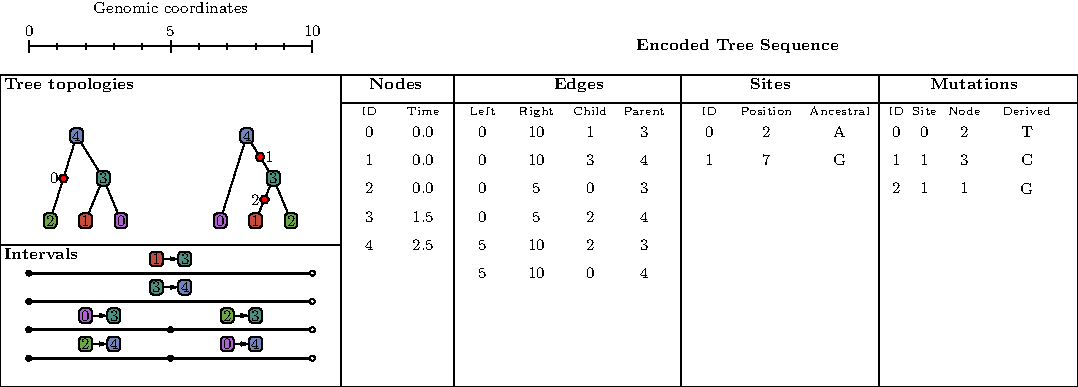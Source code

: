 /* Hello. You've ended up in here unexpectedly, and it's not very nice.
 * This code is awful, and I apologise. It's a mixture of automatically
 * generated code that illustrated something slightly different, and some hand
 * crafted asymptote. It doesn't make a lot of sense, and has been hacked in
 * all sorts of ways. 
 */
  
size(0,0);
defaultpen(fontsize(8pt));
unitsize(1cm);

/* TODO. These node assigments here have all been jumbled up and need to be fixed up. */
pen node_0 = rgb("875373");
pen node_1 = rgb("6AA944");
pen node_2 = rgb("C54C3C");
pen node_3 = rgb("B061D0");
pen node_4 = rgb("4A907F");
pen node_5 = rgb("6F84BD");

path mutation_marker = scale(0.03) * polygon(6);
pen mutation_fill = red;
real total_width = 19;
real top_line = 5.5;
draw((0,0)--(0,top_line)--(total_width,top_line)--(total_width,0)--cycle);
draw((6,0)--(6,top_line));
draw((8,0)--(8,top_line));
draw((0,2.5)--(6,2.5));

label('\\textbf{Tree topologies}', (0, top_line), SE);
label('\\textbf{Nodes}', (7.5, top_line), SW);
label('\\textbf{Edges}', (10.7, top_line), SW);
label('\\textbf{Sites}', (14, top_line), SW);
label('\\textbf{Mutations}', (18, top_line), SW);
label('\\textbf{Intervals}', (0, 2.5), SE);

draw((0.5, 6)--(top_line, 6));
draw((6, 5.0)--(total_width, 5.0));
draw((12, 0)--(12, top_line));
draw((15.5, 0)--(15.5, top_line));

label('Genomic coordinates', (3.0, 6.5), N);
label('\\textbf{Encoded Tree Sequence}', (13, 6));
draw((0.5, 5.9)--(0.5, 6.1));
/* Draw the coordinate scale */
label('$0$', (0.5, 6.1), N);
draw((1.0, 5.95)--(1.0, 6.05));
draw((1.5, 5.95)--(1.5, 6.05));
draw((2.0, 5.95)--(2.0, 6.05));
draw((2.5, 5.95)--(2.5, 6.05));
draw((3.0, 5.9)--(3.0, 6.1));
label('$5$', (3.0, 6.1), N);
draw((3.5, 5.95)--(3.5, 6.05));
draw((4.0, 5.95)--(4.0, 6.05));
draw((4.5, 5.95)--(4.5, 6.05));
draw((5.0, 5.95)--(5.0, 6.05));
draw((top_line, 5.9)--(top_line, 6.1));
label('$10$', (top_line, 6.1), N);

picture state7;
unitsize(state7, 1cm);
size(state7, 6, 5);

real y = -5.5;
draw(state7, (0.5,y)--(5.5,y), black + 1);
dot(state7, (0.5,y));
dot(state7, (5.5,y), filltype=FillDraw(white));
y = y + 0.25;
draw(state7, '$1$', (2.75, y), e=roundbox, FillDraw(node_2));
draw(state7, (2.9, y)--(3.1, y), EndArrow(size=1mm));
draw(state7, '$3$', (3.25, y), e=roundbox, FillDraw(node_4));

y = -6.0;
draw(state7, (0.5,y)--(5.5,y), black + 1);
dot(state7, (0.5,y));
dot(state7, (5.5,y), filltype=FillDraw(white));
y = y + 0.25;
draw(state7, '$3$', (2.75, y), e=roundbox, FillDraw(node_4));
draw(state7, (2.9, y)--(3.1, y), EndArrow(size=1mm));
draw(state7, '$4$', (3.25, y), e=roundbox, FillDraw(node_5));

y = -6.5;
draw(state7, (0.5,y)--(3.0,y), black + 1);
dot(state7, (0.5,y));
dot(state7, (3.0,y), filltype=FillDraw(white));
y = y + 0.25;
draw(state7, '$0$', (1.5, y), e=roundbox, FillDraw(node_3));
draw(state7, (1.65, y)--(1.85, y), EndArrow(size=1mm));
draw(state7, '$3$', (2.0, y), e=roundbox, FillDraw(node_4));

y = -7.0;
draw(state7, (0.5,y)--(3.0,y), black + 1);
dot(state7, (0.5,y));
dot(state7, (3.0,y), filltype=FillDraw(white));
y = y + 0.25;
draw(state7, '$2$', (1.5, y), e=roundbox, FillDraw(node_1));
draw(state7, (1.65, y)--(1.85, y), EndArrow(size=1mm));
draw(state7, '$4$', (2.0, y), e=roundbox, FillDraw(node_5));

y = -6.5;
draw(state7, (3.0,y)--(5.5,y), black + 1);
dot(state7, (3.0,y));
dot(state7, (5.5,y), filltype=FillDraw(white));
y = y + 0.25;
draw(state7, '$2$', (4.0, y), e=roundbox, FillDraw(node_1));
draw(state7, (4.15, y)--(4.35, y), EndArrow(size=1mm));
draw(state7, '$3$', (4.5, y), e=roundbox, FillDraw(node_4));

y = -7.0;
draw(state7, (3.0,y)--(5.5,y), black + 1);
dot(state7, (3.0,y));
dot(state7, (5.5,y), filltype=FillDraw(white));
y = y + 0.25;
draw(state7, '$0$', (4.0, y), e=roundbox, FillDraw(node_3));
draw(state7, (4.15, y)--(4.35, y), EndArrow(size=1mm));
draw(state7, '$4$', (4.5, y), e=roundbox, FillDraw(node_5));


picture state7_tree0;
unitsize(state7_tree0, 2.5cm);
draw(state7_tree0, (0.625, 0.3)--(0.5, 0.0), solid);
draw(state7_tree0, (0.625, 0.3)--(0.75, 0.0), solid);
draw(state7_tree0, (0.4375, 0.6)--(0.25, 0.0), solid);
draw(state7_tree0, (0.4375, 0.6)--(0.625, 0.3), solid);
draw(state7_tree0, '$2$', (0.25, 0.0), e=roundbox, FillDraw(node_1));
draw(state7_tree0, '$1$', (0.5, 0.0), e=roundbox, FillDraw(node_2));
draw(state7_tree0, '$0$', (0.75, 0.0), e=roundbox, FillDraw(node_3));
draw(state7_tree0, '$3$', (0.625, 0.3), e=roundbox, FillDraw(node_4));
draw(state7_tree0, '$4$', (0.4375, 0.6), e=roundbox, FillDraw(node_5));
/* add mutation above node 2  */
pair x1 = (0.25, 0.0);
pair x2 = (0.4375, 0.6);
pair mid = x1 - (x1 - x2) / 2;
label(state7_tree0, '$0$', mid, W);
filldraw(state7_tree0, shift(mid) * mutation_marker, mutation_fill);
add(state7, state7_tree0.fit(), (1.5,-4.75), N);

picture state7_tree2;
unitsize(state7_tree2, 2.5cm);
draw(state7_tree2, (0.625, 0.3)--(0.5, 0.0), solid);
draw(state7_tree2, (0.625, 0.3)--(0.75, 0.0), solid);
draw(state7_tree2, (0.4375, 0.6)--(0.25, 0.0), solid);
draw(state7_tree2, (0.4375, 0.6)--(0.625, 0.3), solid);
draw(state7_tree2, '$0$', (0.25, 0.0), e=roundbox, FillDraw(node_3));
draw(state7_tree2, '$1$', (0.5, 0.0), e=roundbox, FillDraw(node_2));
draw(state7_tree2, '$2$', (0.75, 0.0), e=roundbox, FillDraw(node_1));
draw(state7_tree2, '$3$', (0.625, 0.3), e=roundbox, FillDraw(node_4));
draw(state7_tree2, '$4$', (0.4375, 0.6), e=roundbox, FillDraw(node_5));

/* add mutation above node 3  */
x1 = (0.625, 0.3);
x2 = (0.4375, 0.6);
mid = x1 - (x1 - x2) / 2;
label(state7_tree2, '$1$', mid, E);
filldraw(state7_tree2, shift(mid) * mutation_marker, mutation_fill);
/* add mutation above node 1  */
x1 = (0.5, 0.0);
x2 = (0.625, 0.3);
mid = x1 - (x1 - x2) / 2;
label(state7_tree2, '$2$', mid, W);
filldraw(state7_tree2, shift(mid) * mutation_marker, mutation_fill);

add(state7, state7_tree2.fit(), (4.5,-4.75), N);


add(currentpicture, state7.fit(), (0,7.5));

label('ID', (6.5, 5.0), S, fontsize(6));
label('Time', (7.45, 5.0), S, fontsize(6));
label('Left', (8.5, 5.0), S, fontsize(6));
label('Right', (9.45, 5.0), S, fontsize(6));
label('Child', (10.399999999999999, 5.0), S, fontsize(6));
label('Parent', (11.349999999999998, 5.0), S, fontsize(6));

real site_id_x = 12.5;
real site_position_x = 13.5;
real site_ancestral_x = 14.8;
label('ID', (site_id_x, 5.0), S, fontsize(6));
label('Position', (site_position_x, 5.0), S, fontsize(6));
label('Ancestral', (site_ancestral_x, 5.0), S, fontsize(6));

real mutation_id_x = 15.8;
real mutation_site_x = 16.3;
real mutation_node_x = 17.0;
real mutation_derived_x = 18.1;
label('ID', (mutation_id_x, 5.0), S, fontsize(6));
label('Site', (mutation_site_x, 5.0), S, fontsize(6));
label('Node', (mutation_node_x, 5.0), S, fontsize(6));
label('Derived', (mutation_derived_x, 5.0), S, fontsize(6));

/* Edges */
label('$0$', (8.5, 4.5));
label('$10$', (9.45, 4.5));
label('$1$', (10.399999999999999, 4.5));
label('$3$', (11.349999999999998, 4.5));
label('$0$', (8.5, 4.0));
label('$10$', (9.45, 4.0));
label('$3$', (10.399999999999999, 4.0));
label('$4$', (11.349999999999998, 4.0));
label('$0$', (8.5, 3.5));
label('$5$', (9.45, 3.5));
label('$0$', (10.399999999999999, 3.5));
label('$3$', (11.349999999999998, 3.5));
label('$0$', (8.5, 3.0));
label('$5$', (9.45, 3.0));
label('$2$', (10.399999999999999, 3.0));
label('$4$', (11.349999999999998, 3.0));
label('$5$', (8.5, 2.5));
label('$10$', (9.45, 2.5));
label('$2$', (10.399999999999999, 2.5));
label('$3$', (11.349999999999998, 2.5));
label('$5$', (8.5, 2.0));
label('$10$', (9.45, 2.0));
label('$0$', (10.399999999999999, 2.0));
label('$4$', (11.349999999999998, 2.0));

/* Nodes */
label('$0$', (6.5, 4.5));
label('$0.0$', (7.45, 4.5));
label('$1$', (6.5, 4.0));
label('$0.0$', (7.45, 4.0));
label('$2$', (6.5, 3.5));
label('$0.0$', (7.45, 3.5));
label('$3$', (6.5, 3.0));
label('$1.5$', (7.45, 3.0));
label('$4$', (6.5, 2.5));
label('$2.5$', (7.45, 2.5));

/* Sites */
y = 4.5;
label('$0$', (site_id_x, y));
label('$2$', (site_position_x, y));
label('A', (site_ancestral_x, y));
y = 4.0;
label('$1$', (site_id_x, y));
label('$7$', (site_position_x, y));
label('G', (site_ancestral_x, y));

/* Mutations */
y = 4.5;
label('$0$', (mutation_id_x, y));
label('$0$', (mutation_site_x, y));
label('$2$', (mutation_node_x, y));
label('T', (mutation_derived_x, y));

y = 4.0;
label('$1$', (mutation_id_x, y));
label('$1$', (mutation_site_x, y));
label('$3$', (mutation_node_x, y));
label('C', (mutation_derived_x, y));

y = 3.5;
label('$2$', (mutation_id_x, y));
label('$1$', (mutation_site_x, y));
label('$1$', (mutation_node_x, y));
label('G', (mutation_derived_x, y));

